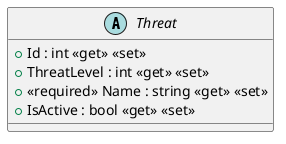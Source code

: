 @startuml
abstract class Threat {
    + Id : int <<get>> <<set>>
    + ThreatLevel : int <<get>> <<set>>
    + <<required>> Name : string <<get>> <<set>>
    + IsActive : bool <<get>> <<set>>
}
@enduml
